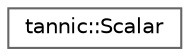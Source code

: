 digraph "Graphical Class Hierarchy"
{
 // LATEX_PDF_SIZE
  bgcolor="transparent";
  edge [fontname=Helvetica,fontsize=10,labelfontname=Helvetica,labelfontsize=10];
  node [fontname=Helvetica,fontsize=10,shape=box,height=0.2,width=0.4];
  rankdir="LR";
  Node0 [id="Node000000",label="tannic::Scalar",height=0.2,width=0.4,color="grey40", fillcolor="white", style="filled",URL="$d8/da0/classtannic_1_1Scalar.html",tooltip=" "];
}
